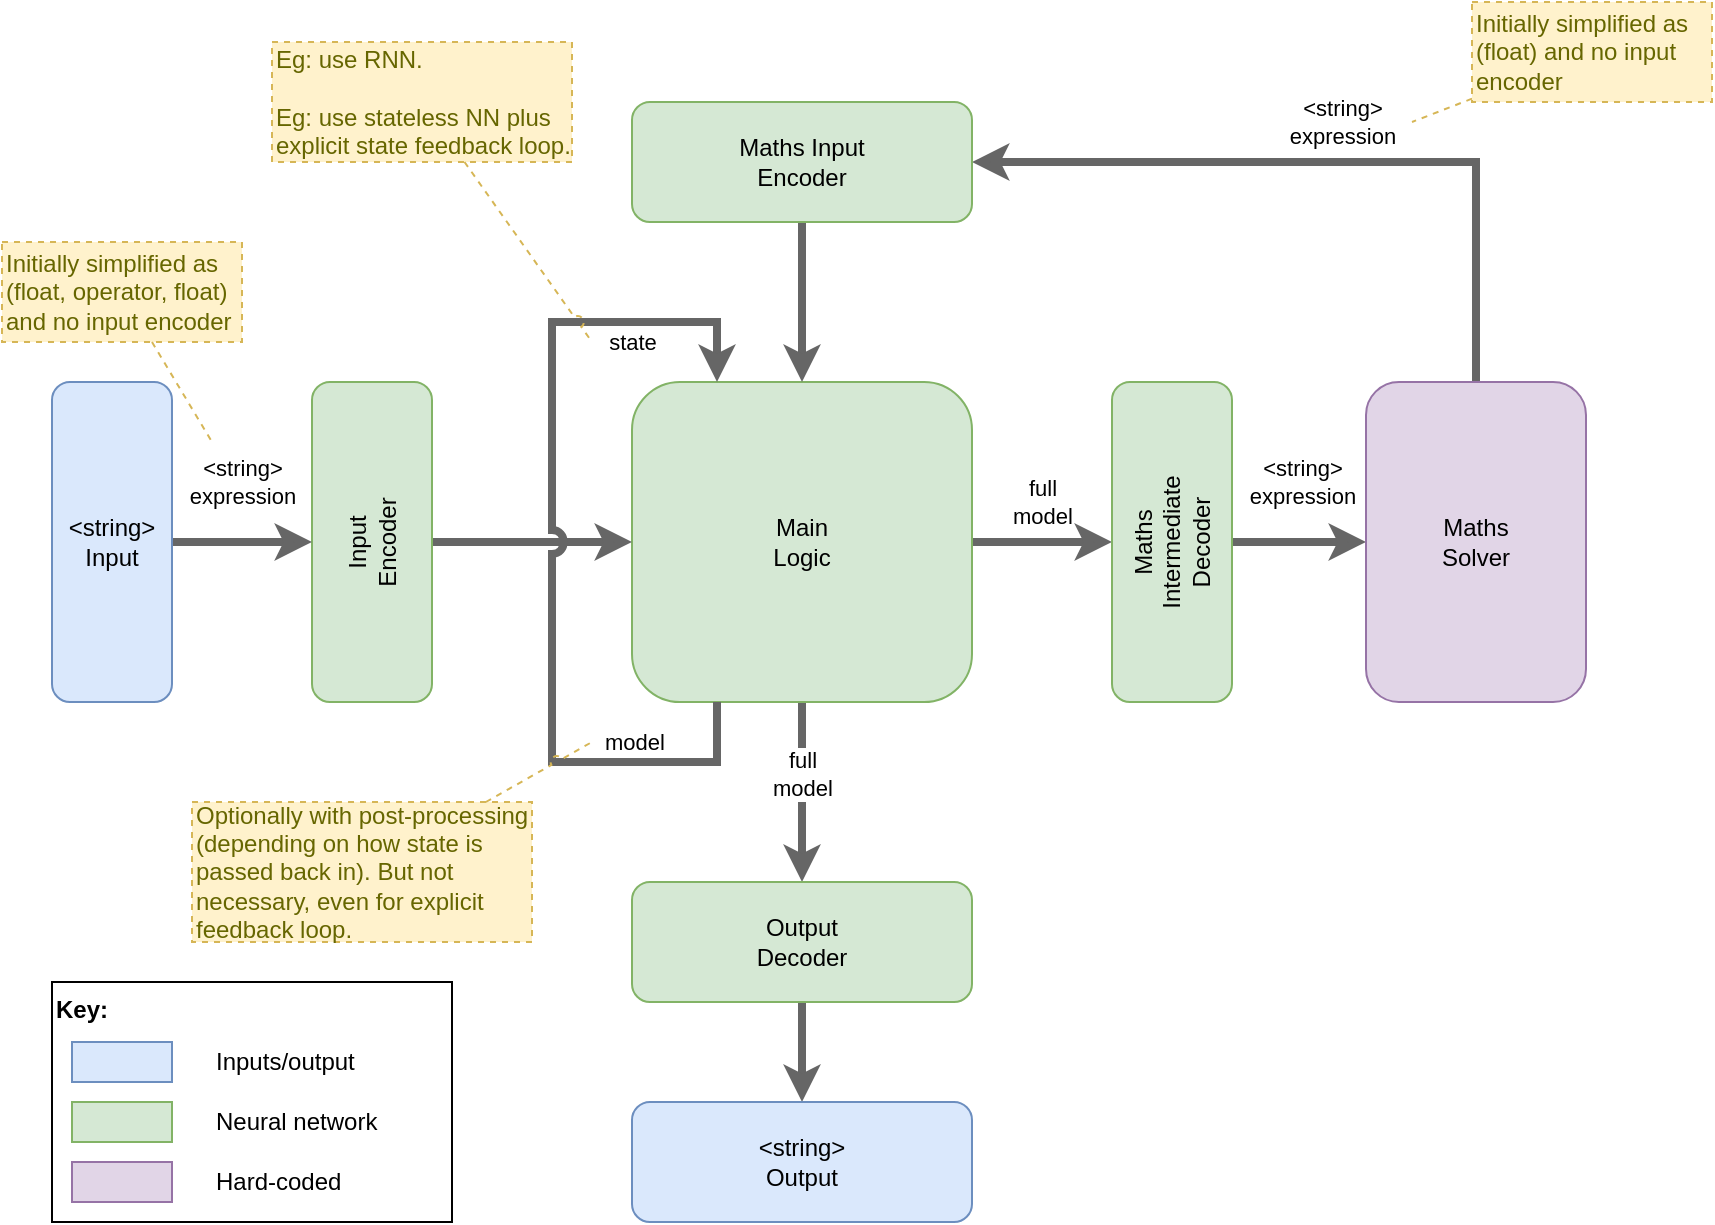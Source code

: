 <mxfile version="13.9.9" type="device" pages="2"><diagram id="hty8wjNLzRmTLM6R8bhb" name="architecture"><mxGraphModel dx="905" dy="1841" grid="1" gridSize="10" guides="1" tooltips="1" connect="1" arrows="1" fold="1" page="1" pageScale="1" pageWidth="827" pageHeight="1169" math="0" shadow="0"><root><mxCell id="0"/><mxCell id="1" parent="0"/><mxCell id="UdLSDsPPAA1LhIAS6Y4n-15" value="full&lt;br&gt;model" style="edgeStyle=orthogonalEdgeStyle;rounded=0;orthogonalLoop=1;jettySize=auto;html=1;entryX=0;entryY=0.5;entryDx=0;entryDy=0;fillColor=#f5f5f5;strokeColor=#666666;strokeWidth=4;" edge="1" parent="1" source="UdLSDsPPAA1LhIAS6Y4n-1" target="UdLSDsPPAA1LhIAS6Y4n-2"><mxGeometry y="20" relative="1" as="geometry"><mxPoint as="offset"/></mxGeometry></mxCell><mxCell id="UdLSDsPPAA1LhIAS6Y4n-19" value="full&lt;br&gt;model" style="edgeStyle=orthogonalEdgeStyle;rounded=0;orthogonalLoop=1;jettySize=auto;html=1;fillColor=#f5f5f5;strokeColor=#666666;strokeWidth=4;" edge="1" parent="1" source="UdLSDsPPAA1LhIAS6Y4n-1" target="UdLSDsPPAA1LhIAS6Y4n-4"><mxGeometry x="-0.2" relative="1" as="geometry"><mxPoint as="offset"/></mxGeometry></mxCell><mxCell id="UdLSDsPPAA1LhIAS6Y4n-1" value="Main&lt;br&gt;Logic" style="rounded=1;whiteSpace=wrap;html=1;fillColor=#d5e8d4;strokeColor=#82b366;" vertex="1" parent="1"><mxGeometry x="350" y="160" width="170" height="160" as="geometry"/></mxCell><mxCell id="UdLSDsPPAA1LhIAS6Y4n-16" value="&amp;lt;string&amp;gt;&lt;br&gt;expression" style="edgeStyle=orthogonalEdgeStyle;rounded=0;orthogonalLoop=1;jettySize=auto;html=1;entryX=0;entryY=0.5;entryDx=0;entryDy=0;fillColor=#f5f5f5;strokeColor=#666666;strokeWidth=4;" edge="1" parent="1" source="UdLSDsPPAA1LhIAS6Y4n-2" target="UdLSDsPPAA1LhIAS6Y4n-3"><mxGeometry x="0.039" y="30" relative="1" as="geometry"><mxPoint as="offset"/></mxGeometry></mxCell><mxCell id="UdLSDsPPAA1LhIAS6Y4n-2" value="Maths&lt;br&gt;Intermediate&lt;br&gt;Decoder" style="rounded=1;whiteSpace=wrap;html=1;fillColor=#d5e8d4;strokeColor=#82b366;verticalAlign=middle;horizontal=0;" vertex="1" parent="1"><mxGeometry x="590" y="160" width="60" height="160" as="geometry"/></mxCell><mxCell id="UdLSDsPPAA1LhIAS6Y4n-23" style="edgeStyle=orthogonalEdgeStyle;rounded=0;orthogonalLoop=1;jettySize=auto;html=1;entryX=1;entryY=0.5;entryDx=0;entryDy=0;exitX=0.5;exitY=0;exitDx=0;exitDy=0;fillColor=#f5f5f5;strokeColor=#666666;strokeWidth=4;" edge="1" parent="1" source="UdLSDsPPAA1LhIAS6Y4n-3" target="UdLSDsPPAA1LhIAS6Y4n-21"><mxGeometry relative="1" as="geometry"/></mxCell><mxCell id="UdLSDsPPAA1LhIAS6Y4n-27" value="&amp;lt;string&amp;gt;&lt;br&gt;expression" style="edgeLabel;html=1;align=center;verticalAlign=middle;resizable=0;points=[];" vertex="1" connectable="0" parent="UdLSDsPPAA1LhIAS6Y4n-23"><mxGeometry x="-0.039" y="1" relative="1" as="geometry"><mxPoint x="-2.83" y="-21" as="offset"/></mxGeometry></mxCell><mxCell id="UdLSDsPPAA1LhIAS6Y4n-3" value="Maths&lt;br&gt;Solver" style="rounded=1;whiteSpace=wrap;html=1;fillColor=#e1d5e7;strokeColor=#9673a6;" vertex="1" parent="1"><mxGeometry x="717" y="160" width="110" height="160" as="geometry"/></mxCell><mxCell id="UdLSDsPPAA1LhIAS6Y4n-20" style="edgeStyle=orthogonalEdgeStyle;rounded=0;orthogonalLoop=1;jettySize=auto;html=1;fillColor=#f5f5f5;strokeColor=#666666;strokeWidth=4;" edge="1" parent="1" source="UdLSDsPPAA1LhIAS6Y4n-4" target="UdLSDsPPAA1LhIAS6Y4n-5"><mxGeometry relative="1" as="geometry"/></mxCell><mxCell id="UdLSDsPPAA1LhIAS6Y4n-4" value="Output&lt;br&gt;Decoder" style="rounded=1;whiteSpace=wrap;html=1;fillColor=#d5e8d4;strokeColor=#82b366;" vertex="1" parent="1"><mxGeometry x="350" y="410" width="170" height="60" as="geometry"/></mxCell><mxCell id="UdLSDsPPAA1LhIAS6Y4n-5" value="&amp;lt;string&amp;gt;&lt;br&gt;Output" style="rounded=1;whiteSpace=wrap;html=1;fillColor=#dae8fc;strokeColor=#6c8ebf;" vertex="1" parent="1"><mxGeometry x="350" y="520" width="170" height="60" as="geometry"/></mxCell><mxCell id="UdLSDsPPAA1LhIAS6Y4n-17" style="edgeStyle=orthogonalEdgeStyle;rounded=0;orthogonalLoop=1;jettySize=auto;html=1;fillColor=#f5f5f5;strokeColor=#666666;strokeWidth=4;" edge="1" parent="1" source="UdLSDsPPAA1LhIAS6Y4n-6" target="UdLSDsPPAA1LhIAS6Y4n-1"><mxGeometry relative="1" as="geometry"/></mxCell><mxCell id="UdLSDsPPAA1LhIAS6Y4n-6" value="Input&lt;br&gt;Encoder" style="rounded=1;whiteSpace=wrap;html=1;fillColor=#d5e8d4;strokeColor=#82b366;verticalAlign=middle;horizontal=0;" vertex="1" parent="1"><mxGeometry x="190" y="160" width="60" height="160" as="geometry"/></mxCell><mxCell id="UdLSDsPPAA1LhIAS6Y4n-18" value="&amp;lt;string&amp;gt;&lt;br&gt;expression" style="edgeStyle=orthogonalEdgeStyle;rounded=0;orthogonalLoop=1;jettySize=auto;html=1;entryX=0;entryY=0.5;entryDx=0;entryDy=0;fillColor=#f5f5f5;strokeColor=#666666;strokeWidth=4;" edge="1" parent="1" source="UdLSDsPPAA1LhIAS6Y4n-7" target="UdLSDsPPAA1LhIAS6Y4n-6"><mxGeometry y="30" relative="1" as="geometry"><mxPoint as="offset"/></mxGeometry></mxCell><mxCell id="UdLSDsPPAA1LhIAS6Y4n-7" value="&amp;lt;string&amp;gt;&lt;br&gt;Input" style="rounded=1;whiteSpace=wrap;html=1;fillColor=#dae8fc;strokeColor=#6c8ebf;" vertex="1" parent="1"><mxGeometry x="60" y="160" width="60" height="160" as="geometry"/></mxCell><mxCell id="UdLSDsPPAA1LhIAS6Y4n-8" value="Key:" style="rounded=0;whiteSpace=wrap;html=1;fontStyle=1;align=left;verticalAlign=top;" vertex="1" parent="1"><mxGeometry x="60" y="460" width="200" height="120" as="geometry"/></mxCell><mxCell id="UdLSDsPPAA1LhIAS6Y4n-9" value="" style="rounded=0;whiteSpace=wrap;html=1;align=left;fillColor=#dae8fc;strokeColor=#6c8ebf;" vertex="1" parent="1"><mxGeometry x="70" y="490" width="50" height="20" as="geometry"/></mxCell><mxCell id="UdLSDsPPAA1LhIAS6Y4n-10" value="" style="rounded=0;whiteSpace=wrap;html=1;align=left;fillColor=#d5e8d4;strokeColor=#82b366;" vertex="1" parent="1"><mxGeometry x="70" y="520" width="50" height="20" as="geometry"/></mxCell><mxCell id="UdLSDsPPAA1LhIAS6Y4n-11" value="" style="rounded=0;whiteSpace=wrap;html=1;align=left;fillColor=#e1d5e7;strokeColor=#9673a6;" vertex="1" parent="1"><mxGeometry x="70" y="550" width="50" height="20" as="geometry"/></mxCell><mxCell id="UdLSDsPPAA1LhIAS6Y4n-12" value="Inputs/output" style="text;html=1;strokeColor=none;fillColor=none;align=left;verticalAlign=middle;whiteSpace=wrap;rounded=0;" vertex="1" parent="1"><mxGeometry x="140" y="490" width="110" height="20" as="geometry"/></mxCell><mxCell id="UdLSDsPPAA1LhIAS6Y4n-13" value="Neural network" style="text;html=1;strokeColor=none;fillColor=none;align=left;verticalAlign=middle;whiteSpace=wrap;rounded=0;" vertex="1" parent="1"><mxGeometry x="140" y="520" width="110" height="20" as="geometry"/></mxCell><mxCell id="UdLSDsPPAA1LhIAS6Y4n-14" value="Hard-coded" style="text;html=1;strokeColor=none;fillColor=none;align=left;verticalAlign=middle;whiteSpace=wrap;rounded=0;" vertex="1" parent="1"><mxGeometry x="140" y="550" width="110" height="20" as="geometry"/></mxCell><mxCell id="UdLSDsPPAA1LhIAS6Y4n-22" style="edgeStyle=orthogonalEdgeStyle;rounded=0;orthogonalLoop=1;jettySize=auto;html=1;fillColor=#f5f5f5;strokeColor=#666666;strokeWidth=4;" edge="1" parent="1" source="UdLSDsPPAA1LhIAS6Y4n-21" target="UdLSDsPPAA1LhIAS6Y4n-1"><mxGeometry relative="1" as="geometry"/></mxCell><mxCell id="UdLSDsPPAA1LhIAS6Y4n-21" value="Maths Input&lt;br&gt;Encoder" style="rounded=1;whiteSpace=wrap;html=1;fillColor=#d5e8d4;strokeColor=#82b366;" vertex="1" parent="1"><mxGeometry x="350" y="20" width="170" height="60" as="geometry"/></mxCell><mxCell id="UdLSDsPPAA1LhIAS6Y4n-24" style="edgeStyle=orthogonalEdgeStyle;rounded=0;orthogonalLoop=1;jettySize=auto;html=1;strokeWidth=4;exitX=0.25;exitY=1;exitDx=0;exitDy=0;entryX=0.25;entryY=0;entryDx=0;entryDy=0;jumpStyle=arc;fillColor=#f5f5f5;strokeColor=#666666;" edge="1" parent="1" source="UdLSDsPPAA1LhIAS6Y4n-1" target="UdLSDsPPAA1LhIAS6Y4n-1"><mxGeometry relative="1" as="geometry"><mxPoint x="330" y="130" as="targetPoint"/><Array as="points"><mxPoint x="393" y="350"/><mxPoint x="310" y="350"/><mxPoint x="310" y="130"/><mxPoint x="393" y="130"/></Array></mxGeometry></mxCell><mxCell id="UdLSDsPPAA1LhIAS6Y4n-25" value="state" style="edgeLabel;html=1;align=center;verticalAlign=middle;resizable=0;points=[];" vertex="1" connectable="0" parent="UdLSDsPPAA1LhIAS6Y4n-24"><mxGeometry x="-0.517" y="1" relative="1" as="geometry"><mxPoint x="35" y="-211" as="offset"/></mxGeometry></mxCell><mxCell id="UdLSDsPPAA1LhIAS6Y4n-26" value="model" style="edgeLabel;html=1;align=center;verticalAlign=middle;resizable=0;points=[];" vertex="1" connectable="0" parent="UdLSDsPPAA1LhIAS6Y4n-24"><mxGeometry x="-0.581" relative="1" as="geometry"><mxPoint x="20.83" y="-10" as="offset"/></mxGeometry></mxCell><mxCell id="UdLSDsPPAA1LhIAS6Y4n-33" style="rounded=0;jumpStyle=arc;orthogonalLoop=1;jettySize=auto;html=1;strokeWidth=1;fontColor=#666600;dashed=1;strokeColor=#d6b656;fillColor=#fff2cc;endArrow=none;endFill=0;" edge="1" parent="1" source="UdLSDsPPAA1LhIAS6Y4n-32"><mxGeometry relative="1" as="geometry"><mxPoint x="740" y="30" as="targetPoint"/></mxGeometry></mxCell><mxCell id="UdLSDsPPAA1LhIAS6Y4n-32" value="Initially simplified as (float) and no input encoder" style="rounded=0;whiteSpace=wrap;html=1;align=left;fillColor=#fff2cc;strokeColor=#d6b656;fontColor=#666600;dashed=1;" vertex="1" parent="1"><mxGeometry x="770" y="-30" width="120" height="50" as="geometry"/></mxCell><mxCell id="UdLSDsPPAA1LhIAS6Y4n-34" value="Initially simplified as (float, operator, float)&amp;nbsp;&lt;br&gt;and no input encoder" style="rounded=0;whiteSpace=wrap;html=1;align=left;fillColor=#fff2cc;strokeColor=#d6b656;fontColor=#666600;dashed=1;" vertex="1" parent="1"><mxGeometry x="35" y="90" width="120" height="50" as="geometry"/></mxCell><mxCell id="UdLSDsPPAA1LhIAS6Y4n-35" style="rounded=0;jumpStyle=arc;orthogonalLoop=1;jettySize=auto;html=1;strokeWidth=1;fontColor=#666600;dashed=1;strokeColor=#d6b656;fillColor=#fff2cc;endArrow=none;endFill=0;" edge="1" source="UdLSDsPPAA1LhIAS6Y4n-34" parent="1"><mxGeometry relative="1" as="geometry"><mxPoint x="140" y="190" as="targetPoint"/></mxGeometry></mxCell><mxCell id="UdLSDsPPAA1LhIAS6Y4n-36" value="Optionally with post-processing (depending on how state is passed back in). But not necessary, even for explicit feedback loop." style="rounded=0;whiteSpace=wrap;html=1;align=left;fillColor=#fff2cc;strokeColor=#d6b656;fontColor=#666600;dashed=1;" vertex="1" parent="1"><mxGeometry x="130" y="370" width="170" height="70" as="geometry"/></mxCell><mxCell id="UdLSDsPPAA1LhIAS6Y4n-37" style="rounded=0;jumpStyle=arc;orthogonalLoop=1;jettySize=auto;html=1;strokeWidth=1;fontColor=#666600;dashed=1;strokeColor=#d6b656;fillColor=#fff2cc;endArrow=none;endFill=0;" edge="1" source="UdLSDsPPAA1LhIAS6Y4n-36" parent="1"><mxGeometry relative="1" as="geometry"><mxPoint x="330" y="340" as="targetPoint"/></mxGeometry></mxCell><mxCell id="UdLSDsPPAA1LhIAS6Y4n-38" value="Eg: use RNN.&lt;br&gt;&lt;br&gt;Eg: use stateless NN plus explicit state feedback loop." style="rounded=0;whiteSpace=wrap;html=1;align=left;fillColor=#fff2cc;strokeColor=#d6b656;fontColor=#666600;dashed=1;" vertex="1" parent="1"><mxGeometry x="170" y="-10" width="150" height="60" as="geometry"/></mxCell><mxCell id="UdLSDsPPAA1LhIAS6Y4n-39" style="rounded=0;jumpStyle=arc;orthogonalLoop=1;jettySize=auto;html=1;strokeWidth=1;fontColor=#666600;dashed=1;strokeColor=#d6b656;fillColor=#fff2cc;endArrow=none;endFill=0;" edge="1" source="UdLSDsPPAA1LhIAS6Y4n-38" parent="1"><mxGeometry relative="1" as="geometry"><mxPoint x="330" y="140" as="targetPoint"/></mxGeometry></mxCell></root></mxGraphModel></diagram><diagram id="zdJX7B9beNTrx6-G3VUH" name="main-logic-layers"><mxGraphModel dx="1278" dy="948" grid="1" gridSize="10" guides="1" tooltips="1" connect="1" arrows="1" fold="1" page="1" pageScale="1" pageWidth="827" pageHeight="1169" math="0" shadow="0"><root><mxCell id="jfYebRIVXTnqKQ_CMbGZ-0"/><mxCell id="jfYebRIVXTnqKQ_CMbGZ-1" parent="jfYebRIVXTnqKQ_CMbGZ-0"/><mxCell id="jC0jmEVX50u8S7E5ABzL-0" value="" style="rounded=0;whiteSpace=wrap;html=1;fillColor=#d5e8d4;strokeColor=#82b366;" vertex="1" parent="jfYebRIVXTnqKQ_CMbGZ-1"><mxGeometry x="150" y="180" width="380" height="270" as="geometry"/></mxCell><mxCell id="Id-VEXBkLmTSn5_Cc93H-0" value="" style="rounded=0;whiteSpace=wrap;html=1;fontColor=#333333;align=left;fillColor=#f5f5f5;strokeColor=#666666;" vertex="1" parent="jfYebRIVXTnqKQ_CMbGZ-1"><mxGeometry x="160" y="190" width="120" height="30" as="geometry"/></mxCell><mxCell id="Id-VEXBkLmTSn5_Cc93H-1" value="" style="rounded=0;whiteSpace=wrap;html=1;fontColor=#333333;align=left;fillColor=#f5f5f5;strokeColor=#666666;" vertex="1" parent="jfYebRIVXTnqKQ_CMbGZ-1"><mxGeometry x="280" y="190" width="120" height="30" as="geometry"/></mxCell><mxCell id="Id-VEXBkLmTSn5_Cc93H-2" value="" style="rounded=0;whiteSpace=wrap;html=1;fontColor=#333333;align=left;fillColor=#f5f5f5;strokeColor=#666666;" vertex="1" parent="jfYebRIVXTnqKQ_CMbGZ-1"><mxGeometry x="400" y="190" width="120" height="30" as="geometry"/></mxCell><mxCell id="9JI0kaeCqkFGJc1PJ78U-2" style="edgeStyle=none;rounded=0;jumpStyle=arc;orthogonalLoop=1;jettySize=auto;html=1;entryX=0.5;entryY=0;entryDx=0;entryDy=0;endArrow=classic;endFill=1;strokeColor=#666666;strokeWidth=4;fontColor=#666600;fillColor=#f5f5f5;" edge="1" parent="jfYebRIVXTnqKQ_CMbGZ-1" source="9JI0kaeCqkFGJc1PJ78U-0" target="Id-VEXBkLmTSn5_Cc93H-0"><mxGeometry relative="1" as="geometry"/></mxCell><mxCell id="9JI0kaeCqkFGJc1PJ78U-0" value="Input&lt;br&gt;Encoder" style="rounded=1;whiteSpace=wrap;html=1;fillColor=#d5e8d4;strokeColor=#82b366;verticalAlign=middle;horizontal=1;" vertex="1" parent="jfYebRIVXTnqKQ_CMbGZ-1"><mxGeometry x="175" y="70" width="90" height="40" as="geometry"/></mxCell><mxCell id="5JW6LsT7VQ7ArafcC67n-0" style="edgeStyle=none;rounded=0;jumpStyle=arc;orthogonalLoop=1;jettySize=auto;html=1;endArrow=classic;endFill=1;strokeColor=#666666;strokeWidth=4;fontColor=#666600;entryX=0.5;entryY=0;entryDx=0;entryDy=0;fillColor=#f5f5f5;" edge="1" parent="jfYebRIVXTnqKQ_CMbGZ-1" source="9JI0kaeCqkFGJc1PJ78U-1" target="Id-VEXBkLmTSn5_Cc93H-1"><mxGeometry relative="1" as="geometry"/></mxCell><mxCell id="9JI0kaeCqkFGJc1PJ78U-1" value="Maths Input&lt;br&gt;Encoder" style="rounded=1;whiteSpace=wrap;html=1;fillColor=#d5e8d4;strokeColor=#82b366;" vertex="1" parent="jfYebRIVXTnqKQ_CMbGZ-1"><mxGeometry x="295" y="70" width="90" height="40" as="geometry"/></mxCell><mxCell id="5JW6LsT7VQ7ArafcC67n-14" style="edgeStyle=orthogonalEdgeStyle;rounded=0;jumpStyle=arc;orthogonalLoop=1;jettySize=auto;html=1;entryX=0.5;entryY=0;entryDx=0;entryDy=0;endArrow=classic;endFill=1;strokeColor=#666666;strokeWidth=4;fontSize=48;fontColor=#666600;fillColor=#f5f5f5;" edge="1" parent="jfYebRIVXTnqKQ_CMbGZ-1" source="5JW6LsT7VQ7ArafcC67n-1" target="5JW6LsT7VQ7ArafcC67n-12"><mxGeometry relative="1" as="geometry"><Array as="points"><mxPoint x="340" y="480"/><mxPoint x="250" y="480"/></Array></mxGeometry></mxCell><mxCell id="5JW6LsT7VQ7ArafcC67n-15" style="edgeStyle=orthogonalEdgeStyle;rounded=0;jumpStyle=arc;orthogonalLoop=1;jettySize=auto;html=1;endArrow=classic;endFill=1;strokeColor=#666666;strokeWidth=4;fontSize=48;fontColor=#666600;fillColor=#f5f5f5;" edge="1" parent="jfYebRIVXTnqKQ_CMbGZ-1" source="5JW6LsT7VQ7ArafcC67n-1" target="5JW6LsT7VQ7ArafcC67n-11"><mxGeometry relative="1" as="geometry"><Array as="points"><mxPoint x="340" y="480"/><mxPoint x="405" y="480"/></Array></mxGeometry></mxCell><mxCell id="5JW6LsT7VQ7ArafcC67n-1" value="" style="rounded=0;whiteSpace=wrap;html=1;fontColor=#333333;align=left;fillColor=#f5f5f5;strokeColor=#666666;" vertex="1" parent="jfYebRIVXTnqKQ_CMbGZ-1"><mxGeometry x="280" y="410" width="120" height="30" as="geometry"/></mxCell><mxCell id="5JW6LsT7VQ7ArafcC67n-2" value="" style="rounded=0;whiteSpace=wrap;html=1;fontColor=#333333;align=left;fillColor=#f5f5f5;strokeColor=#666666;" vertex="1" parent="jfYebRIVXTnqKQ_CMbGZ-1"><mxGeometry x="190" y="360" width="300" height="30" as="geometry"/></mxCell><mxCell id="5JW6LsT7VQ7ArafcC67n-3" value="" style="rounded=0;whiteSpace=wrap;html=1;fontColor=#333333;align=left;fillColor=#f5f5f5;strokeColor=#666666;" vertex="1" parent="jfYebRIVXTnqKQ_CMbGZ-1"><mxGeometry x="190" y="240" width="300" height="30" as="geometry"/></mxCell><mxCell id="5JW6LsT7VQ7ArafcC67n-8" value="" style="group" vertex="1" connectable="0" parent="jfYebRIVXTnqKQ_CMbGZ-1"><mxGeometry x="335" y="290" width="10" height="50" as="geometry"/></mxCell><mxCell id="5JW6LsT7VQ7ArafcC67n-5" value="" style="ellipse;whiteSpace=wrap;html=1;aspect=fixed;rounded=0;fontSize=48;fontColor=#666600;align=left;fillColor=#000000;" vertex="1" parent="5JW6LsT7VQ7ArafcC67n-8"><mxGeometry width="10" height="10" as="geometry"/></mxCell><mxCell id="5JW6LsT7VQ7ArafcC67n-6" value="" style="ellipse;whiteSpace=wrap;html=1;aspect=fixed;rounded=0;fontSize=48;fontColor=#666600;align=left;fillColor=#000000;" vertex="1" parent="5JW6LsT7VQ7ArafcC67n-8"><mxGeometry y="20" width="10" height="10" as="geometry"/></mxCell><mxCell id="5JW6LsT7VQ7ArafcC67n-7" value="" style="ellipse;whiteSpace=wrap;html=1;aspect=fixed;rounded=0;fontSize=48;fontColor=#666600;align=left;fillColor=#000000;" vertex="1" parent="5JW6LsT7VQ7ArafcC67n-8"><mxGeometry y="40" width="10" height="10" as="geometry"/></mxCell><mxCell id="5JW6LsT7VQ7ArafcC67n-10" style="edgeStyle=orthogonalEdgeStyle;rounded=0;jumpStyle=none;orthogonalLoop=1;jettySize=auto;html=1;entryX=0.5;entryY=0;entryDx=0;entryDy=0;endArrow=classic;endFill=1;strokeColor=#666666;strokeWidth=4;fontSize=48;fontColor=#666600;exitX=0.5;exitY=1;exitDx=0;exitDy=0;fillColor=#f5f5f5;" edge="1" parent="jfYebRIVXTnqKQ_CMbGZ-1" source="5JW6LsT7VQ7ArafcC67n-1" target="Id-VEXBkLmTSn5_Cc93H-2"><mxGeometry relative="1" as="geometry"><Array as="points"><mxPoint x="340" y="480"/><mxPoint x="600" y="480"/><mxPoint x="600" y="150"/><mxPoint x="460" y="150"/></Array></mxGeometry></mxCell><mxCell id="5JW6LsT7VQ7ArafcC67n-11" value="Maths Intermediate&lt;br&gt;Decoder" style="rounded=1;whiteSpace=wrap;html=1;fillColor=#d5e8d4;strokeColor=#82b366;" vertex="1" parent="jfYebRIVXTnqKQ_CMbGZ-1"><mxGeometry x="360" y="530" width="90" height="50" as="geometry"/></mxCell><mxCell id="5JW6LsT7VQ7ArafcC67n-12" value="Output&lt;br&gt;Decoder" style="rounded=1;whiteSpace=wrap;html=1;fillColor=#d5e8d4;strokeColor=#82b366;verticalAlign=middle;horizontal=1;dashed=1;" vertex="1" parent="jfYebRIVXTnqKQ_CMbGZ-1"><mxGeometry x="205" y="530" width="90" height="50" as="geometry"/></mxCell><mxCell id="5JW6LsT7VQ7ArafcC67n-16" value="Input&lt;br&gt;Encoder" style="rounded=1;whiteSpace=wrap;html=1;fillColor=#d5e8d4;strokeColor=#82b366;verticalAlign=middle;horizontal=1;dashed=1;" vertex="1" parent="jfYebRIVXTnqKQ_CMbGZ-1"><mxGeometry x="175" y="70" width="90" height="40" as="geometry"/></mxCell><mxCell id="5JW6LsT7VQ7ArafcC67n-17" value="Maths Input&lt;br&gt;Encoder" style="rounded=1;whiteSpace=wrap;html=1;fillColor=#d5e8d4;strokeColor=#82b366;dashed=1;" vertex="1" parent="jfYebRIVXTnqKQ_CMbGZ-1"><mxGeometry x="295" y="70" width="90" height="40" as="geometry"/></mxCell></root></mxGraphModel></diagram></mxfile>